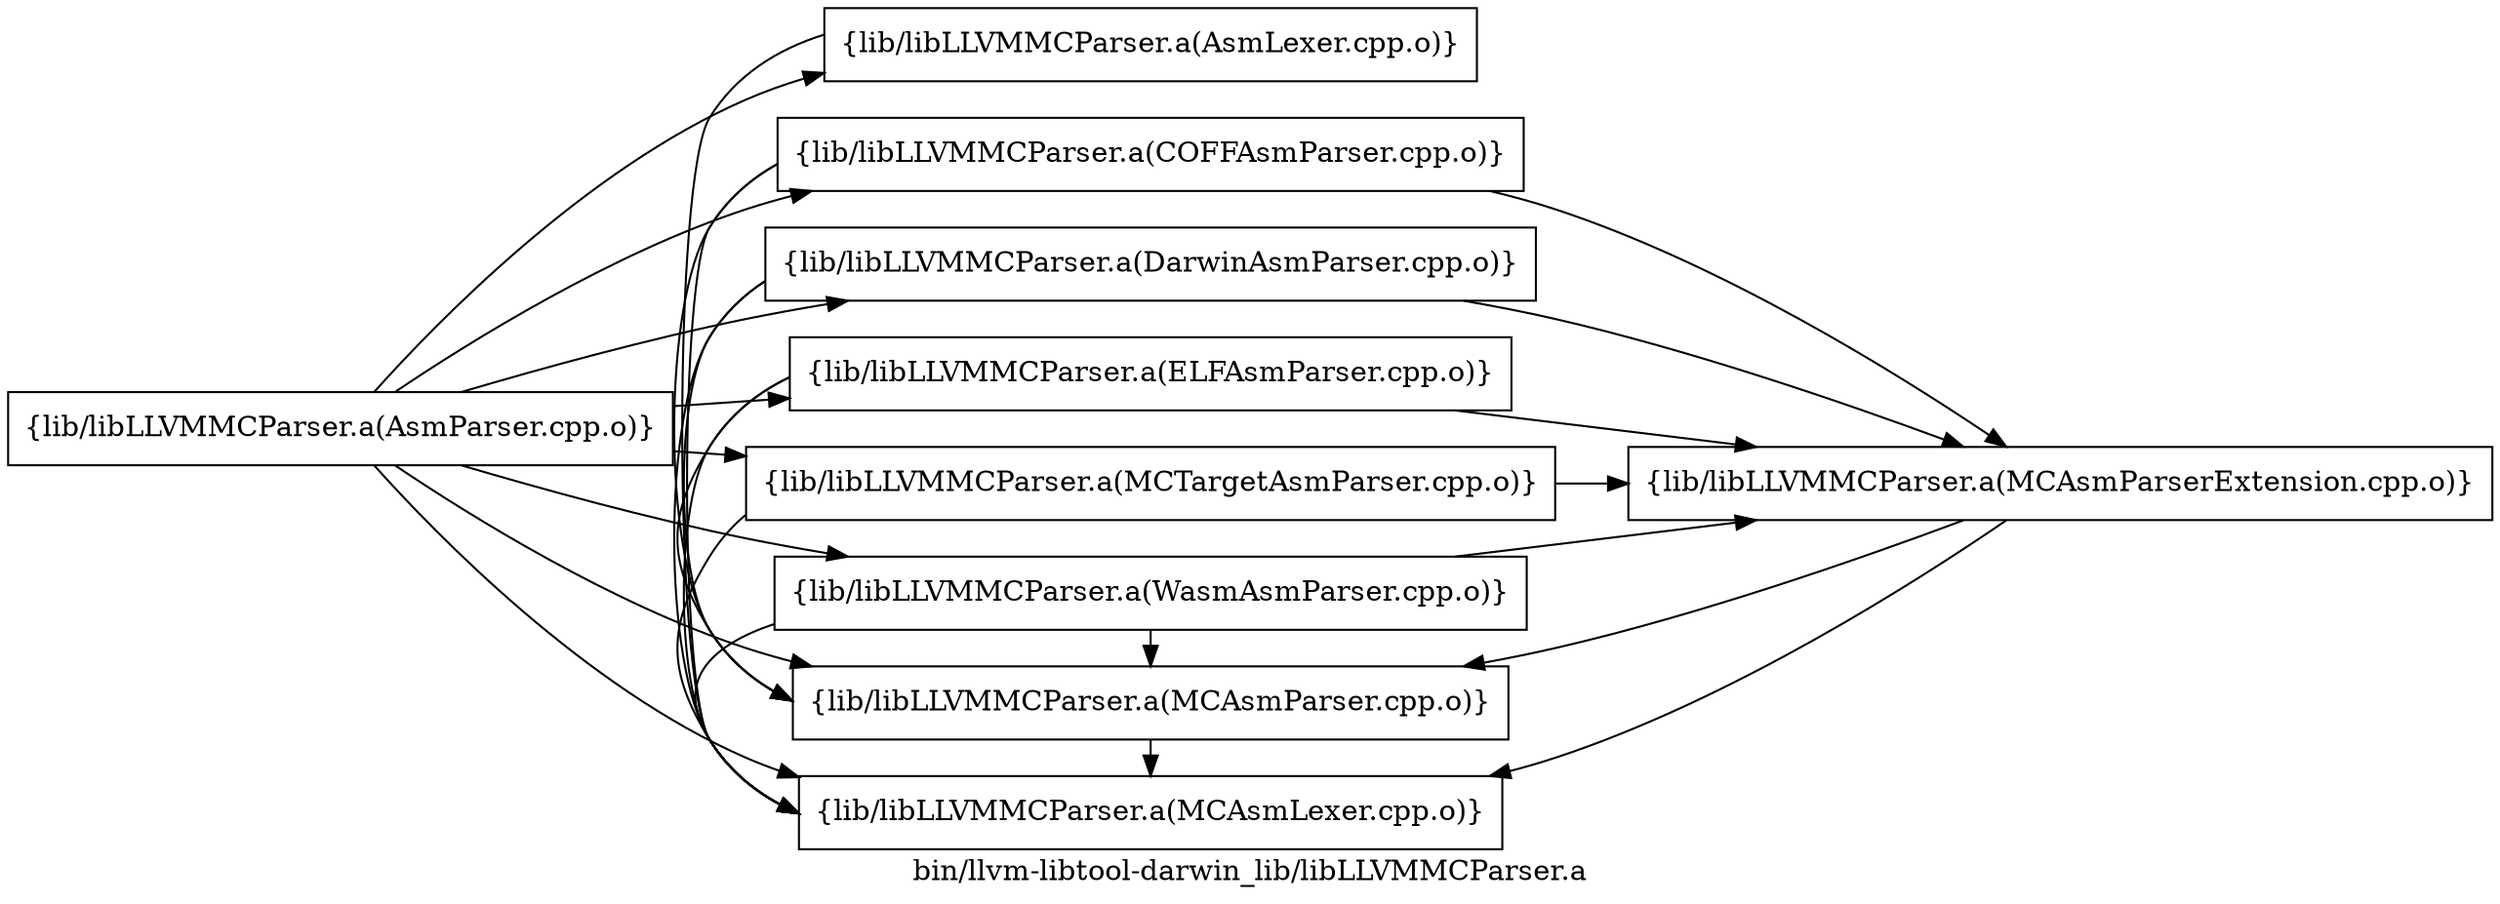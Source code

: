 digraph "bin/llvm-libtool-darwin_lib/libLLVMMCParser.a" {
	label="bin/llvm-libtool-darwin_lib/libLLVMMCParser.a";
	rankdir=LR;
	{ rank=same; Node0x555e67acabc8;  }
	{ rank=same; Node0x555e67acb8e8; Node0x555e67acbfc8; Node0x555e67accb08; Node0x555e67acd738; Node0x555e67ace598; Node0x555e67acf038; Node0x555e67aca858; Node0x555e67acb528;  }

	Node0x555e67acabc8 [shape=record,shape=box,group=0,label="{lib/libLLVMMCParser.a(AsmParser.cpp.o)}"];
	Node0x555e67acabc8 -> Node0x555e67acb8e8;
	Node0x555e67acabc8 -> Node0x555e67acbfc8;
	Node0x555e67acabc8 -> Node0x555e67accb08;
	Node0x555e67acabc8 -> Node0x555e67acd738;
	Node0x555e67acabc8 -> Node0x555e67ace598;
	Node0x555e67acabc8 -> Node0x555e67acf038;
	Node0x555e67acabc8 -> Node0x555e67aca858;
	Node0x555e67acabc8 -> Node0x555e67acb528;
	Node0x555e67acf038 [shape=record,shape=box,group=0,label="{lib/libLLVMMCParser.a(MCAsmParser.cpp.o)}"];
	Node0x555e67acf038 -> Node0x555e67ace598;
	Node0x555e67acb8e8 [shape=record,shape=box,group=0,label="{lib/libLLVMMCParser.a(AsmLexer.cpp.o)}"];
	Node0x555e67acb8e8 -> Node0x555e67ace598;
	Node0x555e67acbfc8 [shape=record,shape=box,group=0,label="{lib/libLLVMMCParser.a(COFFAsmParser.cpp.o)}"];
	Node0x555e67acbfc8 -> Node0x555e67ace598;
	Node0x555e67acbfc8 -> Node0x555e67acf038;
	Node0x555e67acbfc8 -> Node0x555e67aceb88;
	Node0x555e67accb08 [shape=record,shape=box,group=0,label="{lib/libLLVMMCParser.a(DarwinAsmParser.cpp.o)}"];
	Node0x555e67accb08 -> Node0x555e67ace598;
	Node0x555e67accb08 -> Node0x555e67acf038;
	Node0x555e67accb08 -> Node0x555e67aceb88;
	Node0x555e67acd738 [shape=record,shape=box,group=0,label="{lib/libLLVMMCParser.a(ELFAsmParser.cpp.o)}"];
	Node0x555e67acd738 -> Node0x555e67ace598;
	Node0x555e67acd738 -> Node0x555e67acf038;
	Node0x555e67acd738 -> Node0x555e67aceb88;
	Node0x555e67ace598 [shape=record,shape=box,group=0,label="{lib/libLLVMMCParser.a(MCAsmLexer.cpp.o)}"];
	Node0x555e67aca858 [shape=record,shape=box,group=0,label="{lib/libLLVMMCParser.a(MCTargetAsmParser.cpp.o)}"];
	Node0x555e67aca858 -> Node0x555e67ace598;
	Node0x555e67aca858 -> Node0x555e67aceb88;
	Node0x555e67acb528 [shape=record,shape=box,group=0,label="{lib/libLLVMMCParser.a(WasmAsmParser.cpp.o)}"];
	Node0x555e67acb528 -> Node0x555e67ace598;
	Node0x555e67acb528 -> Node0x555e67acf038;
	Node0x555e67acb528 -> Node0x555e67aceb88;
	Node0x555e67aceb88 [shape=record,shape=box,group=0,label="{lib/libLLVMMCParser.a(MCAsmParserExtension.cpp.o)}"];
	Node0x555e67aceb88 -> Node0x555e67ace598;
	Node0x555e67aceb88 -> Node0x555e67acf038;
}
